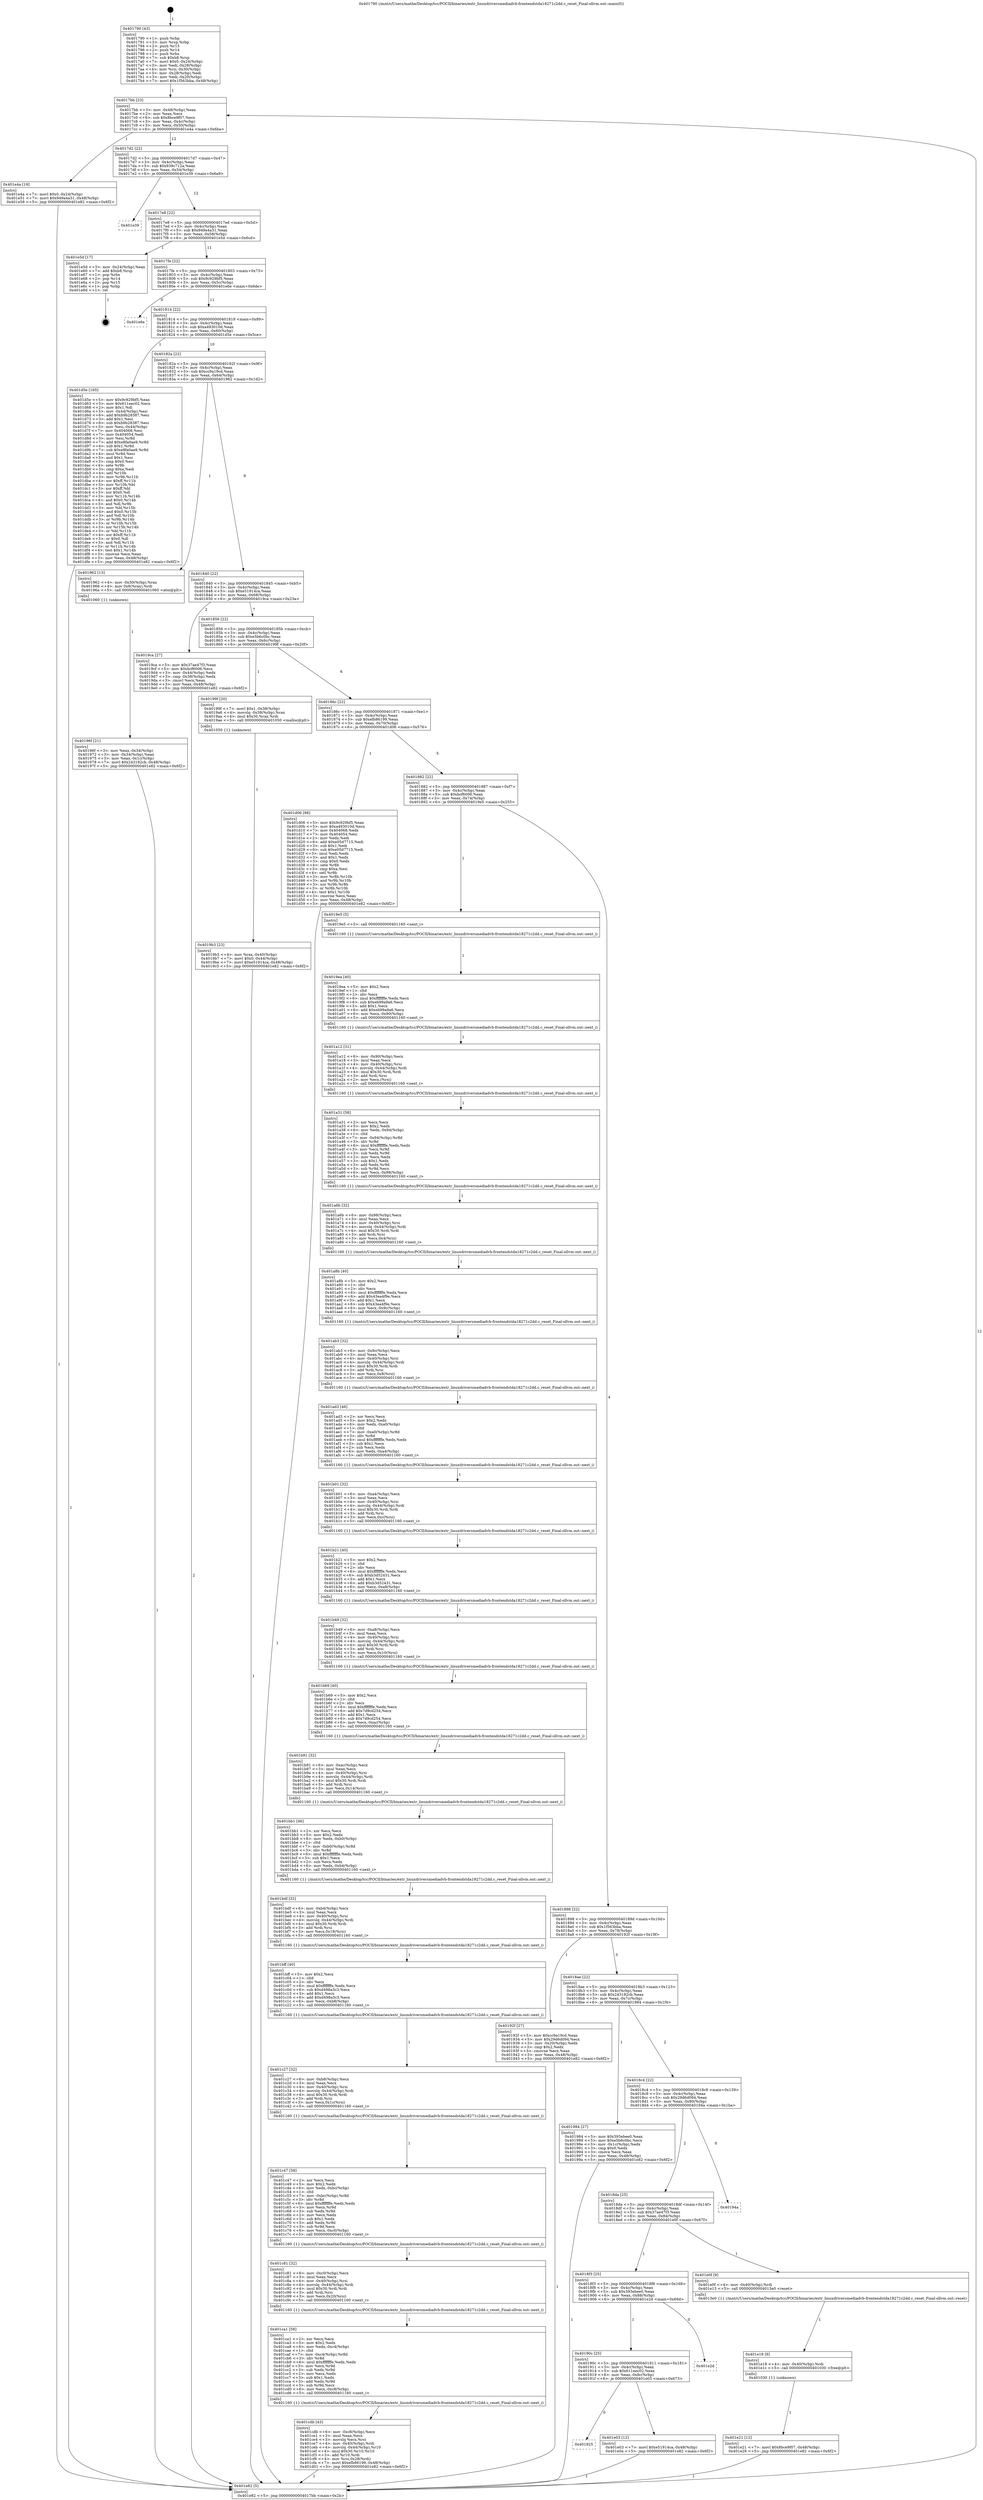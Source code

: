 digraph "0x401790" {
  label = "0x401790 (/mnt/c/Users/mathe/Desktop/tcc/POCII/binaries/extr_linuxdriversmediadvb-frontendstda18271c2dd.c_reset_Final-ollvm.out::main(0))"
  labelloc = "t"
  node[shape=record]

  Entry [label="",width=0.3,height=0.3,shape=circle,fillcolor=black,style=filled]
  "0x4017bb" [label="{
     0x4017bb [23]\l
     | [instrs]\l
     &nbsp;&nbsp;0x4017bb \<+3\>: mov -0x48(%rbp),%eax\l
     &nbsp;&nbsp;0x4017be \<+2\>: mov %eax,%ecx\l
     &nbsp;&nbsp;0x4017c0 \<+6\>: sub $0x8bce9f07,%ecx\l
     &nbsp;&nbsp;0x4017c6 \<+3\>: mov %eax,-0x4c(%rbp)\l
     &nbsp;&nbsp;0x4017c9 \<+3\>: mov %ecx,-0x50(%rbp)\l
     &nbsp;&nbsp;0x4017cc \<+6\>: je 0000000000401e4a \<main+0x6ba\>\l
  }"]
  "0x401e4a" [label="{
     0x401e4a [19]\l
     | [instrs]\l
     &nbsp;&nbsp;0x401e4a \<+7\>: movl $0x0,-0x24(%rbp)\l
     &nbsp;&nbsp;0x401e51 \<+7\>: movl $0x949a4a31,-0x48(%rbp)\l
     &nbsp;&nbsp;0x401e58 \<+5\>: jmp 0000000000401e82 \<main+0x6f2\>\l
  }"]
  "0x4017d2" [label="{
     0x4017d2 [22]\l
     | [instrs]\l
     &nbsp;&nbsp;0x4017d2 \<+5\>: jmp 00000000004017d7 \<main+0x47\>\l
     &nbsp;&nbsp;0x4017d7 \<+3\>: mov -0x4c(%rbp),%eax\l
     &nbsp;&nbsp;0x4017da \<+5\>: sub $0x939c712a,%eax\l
     &nbsp;&nbsp;0x4017df \<+3\>: mov %eax,-0x54(%rbp)\l
     &nbsp;&nbsp;0x4017e2 \<+6\>: je 0000000000401e39 \<main+0x6a9\>\l
  }"]
  Exit [label="",width=0.3,height=0.3,shape=circle,fillcolor=black,style=filled,peripheries=2]
  "0x401e39" [label="{
     0x401e39\l
  }", style=dashed]
  "0x4017e8" [label="{
     0x4017e8 [22]\l
     | [instrs]\l
     &nbsp;&nbsp;0x4017e8 \<+5\>: jmp 00000000004017ed \<main+0x5d\>\l
     &nbsp;&nbsp;0x4017ed \<+3\>: mov -0x4c(%rbp),%eax\l
     &nbsp;&nbsp;0x4017f0 \<+5\>: sub $0x949a4a31,%eax\l
     &nbsp;&nbsp;0x4017f5 \<+3\>: mov %eax,-0x58(%rbp)\l
     &nbsp;&nbsp;0x4017f8 \<+6\>: je 0000000000401e5d \<main+0x6cd\>\l
  }"]
  "0x401e21" [label="{
     0x401e21 [12]\l
     | [instrs]\l
     &nbsp;&nbsp;0x401e21 \<+7\>: movl $0x8bce9f07,-0x48(%rbp)\l
     &nbsp;&nbsp;0x401e28 \<+5\>: jmp 0000000000401e82 \<main+0x6f2\>\l
  }"]
  "0x401e5d" [label="{
     0x401e5d [17]\l
     | [instrs]\l
     &nbsp;&nbsp;0x401e5d \<+3\>: mov -0x24(%rbp),%eax\l
     &nbsp;&nbsp;0x401e60 \<+7\>: add $0xb8,%rsp\l
     &nbsp;&nbsp;0x401e67 \<+1\>: pop %rbx\l
     &nbsp;&nbsp;0x401e68 \<+2\>: pop %r14\l
     &nbsp;&nbsp;0x401e6a \<+2\>: pop %r15\l
     &nbsp;&nbsp;0x401e6c \<+1\>: pop %rbp\l
     &nbsp;&nbsp;0x401e6d \<+1\>: ret\l
  }"]
  "0x4017fe" [label="{
     0x4017fe [22]\l
     | [instrs]\l
     &nbsp;&nbsp;0x4017fe \<+5\>: jmp 0000000000401803 \<main+0x73\>\l
     &nbsp;&nbsp;0x401803 \<+3\>: mov -0x4c(%rbp),%eax\l
     &nbsp;&nbsp;0x401806 \<+5\>: sub $0x9c929bf5,%eax\l
     &nbsp;&nbsp;0x40180b \<+3\>: mov %eax,-0x5c(%rbp)\l
     &nbsp;&nbsp;0x40180e \<+6\>: je 0000000000401e6e \<main+0x6de\>\l
  }"]
  "0x401e18" [label="{
     0x401e18 [9]\l
     | [instrs]\l
     &nbsp;&nbsp;0x401e18 \<+4\>: mov -0x40(%rbp),%rdi\l
     &nbsp;&nbsp;0x401e1c \<+5\>: call 0000000000401030 \<free@plt\>\l
     | [calls]\l
     &nbsp;&nbsp;0x401030 \{1\} (unknown)\l
  }"]
  "0x401e6e" [label="{
     0x401e6e\l
  }", style=dashed]
  "0x401814" [label="{
     0x401814 [22]\l
     | [instrs]\l
     &nbsp;&nbsp;0x401814 \<+5\>: jmp 0000000000401819 \<main+0x89\>\l
     &nbsp;&nbsp;0x401819 \<+3\>: mov -0x4c(%rbp),%eax\l
     &nbsp;&nbsp;0x40181c \<+5\>: sub $0xa493010d,%eax\l
     &nbsp;&nbsp;0x401821 \<+3\>: mov %eax,-0x60(%rbp)\l
     &nbsp;&nbsp;0x401824 \<+6\>: je 0000000000401d5e \<main+0x5ce\>\l
  }"]
  "0x401925" [label="{
     0x401925\l
  }", style=dashed]
  "0x401d5e" [label="{
     0x401d5e [165]\l
     | [instrs]\l
     &nbsp;&nbsp;0x401d5e \<+5\>: mov $0x9c929bf5,%eax\l
     &nbsp;&nbsp;0x401d63 \<+5\>: mov $0x611eec02,%ecx\l
     &nbsp;&nbsp;0x401d68 \<+2\>: mov $0x1,%dl\l
     &nbsp;&nbsp;0x401d6a \<+3\>: mov -0x44(%rbp),%esi\l
     &nbsp;&nbsp;0x401d6d \<+6\>: add $0xb9b28387,%esi\l
     &nbsp;&nbsp;0x401d73 \<+3\>: add $0x1,%esi\l
     &nbsp;&nbsp;0x401d76 \<+6\>: sub $0xb9b28387,%esi\l
     &nbsp;&nbsp;0x401d7c \<+3\>: mov %esi,-0x44(%rbp)\l
     &nbsp;&nbsp;0x401d7f \<+7\>: mov 0x404068,%esi\l
     &nbsp;&nbsp;0x401d86 \<+7\>: mov 0x404054,%edi\l
     &nbsp;&nbsp;0x401d8d \<+3\>: mov %esi,%r8d\l
     &nbsp;&nbsp;0x401d90 \<+7\>: add $0xe8fa0ae9,%r8d\l
     &nbsp;&nbsp;0x401d97 \<+4\>: sub $0x1,%r8d\l
     &nbsp;&nbsp;0x401d9b \<+7\>: sub $0xe8fa0ae9,%r8d\l
     &nbsp;&nbsp;0x401da2 \<+4\>: imul %r8d,%esi\l
     &nbsp;&nbsp;0x401da6 \<+3\>: and $0x1,%esi\l
     &nbsp;&nbsp;0x401da9 \<+3\>: cmp $0x0,%esi\l
     &nbsp;&nbsp;0x401dac \<+4\>: sete %r9b\l
     &nbsp;&nbsp;0x401db0 \<+3\>: cmp $0xa,%edi\l
     &nbsp;&nbsp;0x401db3 \<+4\>: setl %r10b\l
     &nbsp;&nbsp;0x401db7 \<+3\>: mov %r9b,%r11b\l
     &nbsp;&nbsp;0x401dba \<+4\>: xor $0xff,%r11b\l
     &nbsp;&nbsp;0x401dbe \<+3\>: mov %r10b,%bl\l
     &nbsp;&nbsp;0x401dc1 \<+3\>: xor $0xff,%bl\l
     &nbsp;&nbsp;0x401dc4 \<+3\>: xor $0x0,%dl\l
     &nbsp;&nbsp;0x401dc7 \<+3\>: mov %r11b,%r14b\l
     &nbsp;&nbsp;0x401dca \<+4\>: and $0x0,%r14b\l
     &nbsp;&nbsp;0x401dce \<+3\>: and %dl,%r9b\l
     &nbsp;&nbsp;0x401dd1 \<+3\>: mov %bl,%r15b\l
     &nbsp;&nbsp;0x401dd4 \<+4\>: and $0x0,%r15b\l
     &nbsp;&nbsp;0x401dd8 \<+3\>: and %dl,%r10b\l
     &nbsp;&nbsp;0x401ddb \<+3\>: or %r9b,%r14b\l
     &nbsp;&nbsp;0x401dde \<+3\>: or %r10b,%r15b\l
     &nbsp;&nbsp;0x401de1 \<+3\>: xor %r15b,%r14b\l
     &nbsp;&nbsp;0x401de4 \<+3\>: or %bl,%r11b\l
     &nbsp;&nbsp;0x401de7 \<+4\>: xor $0xff,%r11b\l
     &nbsp;&nbsp;0x401deb \<+3\>: or $0x0,%dl\l
     &nbsp;&nbsp;0x401dee \<+3\>: and %dl,%r11b\l
     &nbsp;&nbsp;0x401df1 \<+3\>: or %r11b,%r14b\l
     &nbsp;&nbsp;0x401df4 \<+4\>: test $0x1,%r14b\l
     &nbsp;&nbsp;0x401df8 \<+3\>: cmovne %ecx,%eax\l
     &nbsp;&nbsp;0x401dfb \<+3\>: mov %eax,-0x48(%rbp)\l
     &nbsp;&nbsp;0x401dfe \<+5\>: jmp 0000000000401e82 \<main+0x6f2\>\l
  }"]
  "0x40182a" [label="{
     0x40182a [22]\l
     | [instrs]\l
     &nbsp;&nbsp;0x40182a \<+5\>: jmp 000000000040182f \<main+0x9f\>\l
     &nbsp;&nbsp;0x40182f \<+3\>: mov -0x4c(%rbp),%eax\l
     &nbsp;&nbsp;0x401832 \<+5\>: sub $0xcc9a19cd,%eax\l
     &nbsp;&nbsp;0x401837 \<+3\>: mov %eax,-0x64(%rbp)\l
     &nbsp;&nbsp;0x40183a \<+6\>: je 0000000000401962 \<main+0x1d2\>\l
  }"]
  "0x401e03" [label="{
     0x401e03 [12]\l
     | [instrs]\l
     &nbsp;&nbsp;0x401e03 \<+7\>: movl $0xe51914ca,-0x48(%rbp)\l
     &nbsp;&nbsp;0x401e0a \<+5\>: jmp 0000000000401e82 \<main+0x6f2\>\l
  }"]
  "0x401962" [label="{
     0x401962 [13]\l
     | [instrs]\l
     &nbsp;&nbsp;0x401962 \<+4\>: mov -0x30(%rbp),%rax\l
     &nbsp;&nbsp;0x401966 \<+4\>: mov 0x8(%rax),%rdi\l
     &nbsp;&nbsp;0x40196a \<+5\>: call 0000000000401060 \<atoi@plt\>\l
     | [calls]\l
     &nbsp;&nbsp;0x401060 \{1\} (unknown)\l
  }"]
  "0x401840" [label="{
     0x401840 [22]\l
     | [instrs]\l
     &nbsp;&nbsp;0x401840 \<+5\>: jmp 0000000000401845 \<main+0xb5\>\l
     &nbsp;&nbsp;0x401845 \<+3\>: mov -0x4c(%rbp),%eax\l
     &nbsp;&nbsp;0x401848 \<+5\>: sub $0xe51914ca,%eax\l
     &nbsp;&nbsp;0x40184d \<+3\>: mov %eax,-0x68(%rbp)\l
     &nbsp;&nbsp;0x401850 \<+6\>: je 00000000004019ca \<main+0x23a\>\l
  }"]
  "0x40190c" [label="{
     0x40190c [25]\l
     | [instrs]\l
     &nbsp;&nbsp;0x40190c \<+5\>: jmp 0000000000401911 \<main+0x181\>\l
     &nbsp;&nbsp;0x401911 \<+3\>: mov -0x4c(%rbp),%eax\l
     &nbsp;&nbsp;0x401914 \<+5\>: sub $0x611eec02,%eax\l
     &nbsp;&nbsp;0x401919 \<+6\>: mov %eax,-0x8c(%rbp)\l
     &nbsp;&nbsp;0x40191f \<+6\>: je 0000000000401e03 \<main+0x673\>\l
  }"]
  "0x4019ca" [label="{
     0x4019ca [27]\l
     | [instrs]\l
     &nbsp;&nbsp;0x4019ca \<+5\>: mov $0x37ae47f3,%eax\l
     &nbsp;&nbsp;0x4019cf \<+5\>: mov $0xbcf6006,%ecx\l
     &nbsp;&nbsp;0x4019d4 \<+3\>: mov -0x44(%rbp),%edx\l
     &nbsp;&nbsp;0x4019d7 \<+3\>: cmp -0x38(%rbp),%edx\l
     &nbsp;&nbsp;0x4019da \<+3\>: cmovl %ecx,%eax\l
     &nbsp;&nbsp;0x4019dd \<+3\>: mov %eax,-0x48(%rbp)\l
     &nbsp;&nbsp;0x4019e0 \<+5\>: jmp 0000000000401e82 \<main+0x6f2\>\l
  }"]
  "0x401856" [label="{
     0x401856 [22]\l
     | [instrs]\l
     &nbsp;&nbsp;0x401856 \<+5\>: jmp 000000000040185b \<main+0xcb\>\l
     &nbsp;&nbsp;0x40185b \<+3\>: mov -0x4c(%rbp),%eax\l
     &nbsp;&nbsp;0x40185e \<+5\>: sub $0xe5b6c0bc,%eax\l
     &nbsp;&nbsp;0x401863 \<+3\>: mov %eax,-0x6c(%rbp)\l
     &nbsp;&nbsp;0x401866 \<+6\>: je 000000000040199f \<main+0x20f\>\l
  }"]
  "0x401e2d" [label="{
     0x401e2d\l
  }", style=dashed]
  "0x40199f" [label="{
     0x40199f [20]\l
     | [instrs]\l
     &nbsp;&nbsp;0x40199f \<+7\>: movl $0x1,-0x38(%rbp)\l
     &nbsp;&nbsp;0x4019a6 \<+4\>: movslq -0x38(%rbp),%rax\l
     &nbsp;&nbsp;0x4019aa \<+4\>: imul $0x30,%rax,%rdi\l
     &nbsp;&nbsp;0x4019ae \<+5\>: call 0000000000401050 \<malloc@plt\>\l
     | [calls]\l
     &nbsp;&nbsp;0x401050 \{1\} (unknown)\l
  }"]
  "0x40186c" [label="{
     0x40186c [22]\l
     | [instrs]\l
     &nbsp;&nbsp;0x40186c \<+5\>: jmp 0000000000401871 \<main+0xe1\>\l
     &nbsp;&nbsp;0x401871 \<+3\>: mov -0x4c(%rbp),%eax\l
     &nbsp;&nbsp;0x401874 \<+5\>: sub $0xefb86199,%eax\l
     &nbsp;&nbsp;0x401879 \<+3\>: mov %eax,-0x70(%rbp)\l
     &nbsp;&nbsp;0x40187c \<+6\>: je 0000000000401d06 \<main+0x576\>\l
  }"]
  "0x4018f3" [label="{
     0x4018f3 [25]\l
     | [instrs]\l
     &nbsp;&nbsp;0x4018f3 \<+5\>: jmp 00000000004018f8 \<main+0x168\>\l
     &nbsp;&nbsp;0x4018f8 \<+3\>: mov -0x4c(%rbp),%eax\l
     &nbsp;&nbsp;0x4018fb \<+5\>: sub $0x393ebee0,%eax\l
     &nbsp;&nbsp;0x401900 \<+6\>: mov %eax,-0x88(%rbp)\l
     &nbsp;&nbsp;0x401906 \<+6\>: je 0000000000401e2d \<main+0x69d\>\l
  }"]
  "0x401d06" [label="{
     0x401d06 [88]\l
     | [instrs]\l
     &nbsp;&nbsp;0x401d06 \<+5\>: mov $0x9c929bf5,%eax\l
     &nbsp;&nbsp;0x401d0b \<+5\>: mov $0xa493010d,%ecx\l
     &nbsp;&nbsp;0x401d10 \<+7\>: mov 0x404068,%edx\l
     &nbsp;&nbsp;0x401d17 \<+7\>: mov 0x404054,%esi\l
     &nbsp;&nbsp;0x401d1e \<+2\>: mov %edx,%edi\l
     &nbsp;&nbsp;0x401d20 \<+6\>: add $0xe05d7715,%edi\l
     &nbsp;&nbsp;0x401d26 \<+3\>: sub $0x1,%edi\l
     &nbsp;&nbsp;0x401d29 \<+6\>: sub $0xe05d7715,%edi\l
     &nbsp;&nbsp;0x401d2f \<+3\>: imul %edi,%edx\l
     &nbsp;&nbsp;0x401d32 \<+3\>: and $0x1,%edx\l
     &nbsp;&nbsp;0x401d35 \<+3\>: cmp $0x0,%edx\l
     &nbsp;&nbsp;0x401d38 \<+4\>: sete %r8b\l
     &nbsp;&nbsp;0x401d3c \<+3\>: cmp $0xa,%esi\l
     &nbsp;&nbsp;0x401d3f \<+4\>: setl %r9b\l
     &nbsp;&nbsp;0x401d43 \<+3\>: mov %r8b,%r10b\l
     &nbsp;&nbsp;0x401d46 \<+3\>: and %r9b,%r10b\l
     &nbsp;&nbsp;0x401d49 \<+3\>: xor %r9b,%r8b\l
     &nbsp;&nbsp;0x401d4c \<+3\>: or %r8b,%r10b\l
     &nbsp;&nbsp;0x401d4f \<+4\>: test $0x1,%r10b\l
     &nbsp;&nbsp;0x401d53 \<+3\>: cmovne %ecx,%eax\l
     &nbsp;&nbsp;0x401d56 \<+3\>: mov %eax,-0x48(%rbp)\l
     &nbsp;&nbsp;0x401d59 \<+5\>: jmp 0000000000401e82 \<main+0x6f2\>\l
  }"]
  "0x401882" [label="{
     0x401882 [22]\l
     | [instrs]\l
     &nbsp;&nbsp;0x401882 \<+5\>: jmp 0000000000401887 \<main+0xf7\>\l
     &nbsp;&nbsp;0x401887 \<+3\>: mov -0x4c(%rbp),%eax\l
     &nbsp;&nbsp;0x40188a \<+5\>: sub $0xbcf6006,%eax\l
     &nbsp;&nbsp;0x40188f \<+3\>: mov %eax,-0x74(%rbp)\l
     &nbsp;&nbsp;0x401892 \<+6\>: je 00000000004019e5 \<main+0x255\>\l
  }"]
  "0x401e0f" [label="{
     0x401e0f [9]\l
     | [instrs]\l
     &nbsp;&nbsp;0x401e0f \<+4\>: mov -0x40(%rbp),%rdi\l
     &nbsp;&nbsp;0x401e13 \<+5\>: call 00000000004013e0 \<reset\>\l
     | [calls]\l
     &nbsp;&nbsp;0x4013e0 \{1\} (/mnt/c/Users/mathe/Desktop/tcc/POCII/binaries/extr_linuxdriversmediadvb-frontendstda18271c2dd.c_reset_Final-ollvm.out::reset)\l
  }"]
  "0x4019e5" [label="{
     0x4019e5 [5]\l
     | [instrs]\l
     &nbsp;&nbsp;0x4019e5 \<+5\>: call 0000000000401160 \<next_i\>\l
     | [calls]\l
     &nbsp;&nbsp;0x401160 \{1\} (/mnt/c/Users/mathe/Desktop/tcc/POCII/binaries/extr_linuxdriversmediadvb-frontendstda18271c2dd.c_reset_Final-ollvm.out::next_i)\l
  }"]
  "0x401898" [label="{
     0x401898 [22]\l
     | [instrs]\l
     &nbsp;&nbsp;0x401898 \<+5\>: jmp 000000000040189d \<main+0x10d\>\l
     &nbsp;&nbsp;0x40189d \<+3\>: mov -0x4c(%rbp),%eax\l
     &nbsp;&nbsp;0x4018a0 \<+5\>: sub $0x1f563bba,%eax\l
     &nbsp;&nbsp;0x4018a5 \<+3\>: mov %eax,-0x78(%rbp)\l
     &nbsp;&nbsp;0x4018a8 \<+6\>: je 000000000040192f \<main+0x19f\>\l
  }"]
  "0x4018da" [label="{
     0x4018da [25]\l
     | [instrs]\l
     &nbsp;&nbsp;0x4018da \<+5\>: jmp 00000000004018df \<main+0x14f\>\l
     &nbsp;&nbsp;0x4018df \<+3\>: mov -0x4c(%rbp),%eax\l
     &nbsp;&nbsp;0x4018e2 \<+5\>: sub $0x37ae47f3,%eax\l
     &nbsp;&nbsp;0x4018e7 \<+6\>: mov %eax,-0x84(%rbp)\l
     &nbsp;&nbsp;0x4018ed \<+6\>: je 0000000000401e0f \<main+0x67f\>\l
  }"]
  "0x40192f" [label="{
     0x40192f [27]\l
     | [instrs]\l
     &nbsp;&nbsp;0x40192f \<+5\>: mov $0xcc9a19cd,%eax\l
     &nbsp;&nbsp;0x401934 \<+5\>: mov $0x29d6d094,%ecx\l
     &nbsp;&nbsp;0x401939 \<+3\>: mov -0x20(%rbp),%edx\l
     &nbsp;&nbsp;0x40193c \<+3\>: cmp $0x2,%edx\l
     &nbsp;&nbsp;0x40193f \<+3\>: cmovne %ecx,%eax\l
     &nbsp;&nbsp;0x401942 \<+3\>: mov %eax,-0x48(%rbp)\l
     &nbsp;&nbsp;0x401945 \<+5\>: jmp 0000000000401e82 \<main+0x6f2\>\l
  }"]
  "0x4018ae" [label="{
     0x4018ae [22]\l
     | [instrs]\l
     &nbsp;&nbsp;0x4018ae \<+5\>: jmp 00000000004018b3 \<main+0x123\>\l
     &nbsp;&nbsp;0x4018b3 \<+3\>: mov -0x4c(%rbp),%eax\l
     &nbsp;&nbsp;0x4018b6 \<+5\>: sub $0x243182cb,%eax\l
     &nbsp;&nbsp;0x4018bb \<+3\>: mov %eax,-0x7c(%rbp)\l
     &nbsp;&nbsp;0x4018be \<+6\>: je 0000000000401984 \<main+0x1f4\>\l
  }"]
  "0x401e82" [label="{
     0x401e82 [5]\l
     | [instrs]\l
     &nbsp;&nbsp;0x401e82 \<+5\>: jmp 00000000004017bb \<main+0x2b\>\l
  }"]
  "0x401790" [label="{
     0x401790 [43]\l
     | [instrs]\l
     &nbsp;&nbsp;0x401790 \<+1\>: push %rbp\l
     &nbsp;&nbsp;0x401791 \<+3\>: mov %rsp,%rbp\l
     &nbsp;&nbsp;0x401794 \<+2\>: push %r15\l
     &nbsp;&nbsp;0x401796 \<+2\>: push %r14\l
     &nbsp;&nbsp;0x401798 \<+1\>: push %rbx\l
     &nbsp;&nbsp;0x401799 \<+7\>: sub $0xb8,%rsp\l
     &nbsp;&nbsp;0x4017a0 \<+7\>: movl $0x0,-0x24(%rbp)\l
     &nbsp;&nbsp;0x4017a7 \<+3\>: mov %edi,-0x28(%rbp)\l
     &nbsp;&nbsp;0x4017aa \<+4\>: mov %rsi,-0x30(%rbp)\l
     &nbsp;&nbsp;0x4017ae \<+3\>: mov -0x28(%rbp),%edi\l
     &nbsp;&nbsp;0x4017b1 \<+3\>: mov %edi,-0x20(%rbp)\l
     &nbsp;&nbsp;0x4017b4 \<+7\>: movl $0x1f563bba,-0x48(%rbp)\l
  }"]
  "0x40196f" [label="{
     0x40196f [21]\l
     | [instrs]\l
     &nbsp;&nbsp;0x40196f \<+3\>: mov %eax,-0x34(%rbp)\l
     &nbsp;&nbsp;0x401972 \<+3\>: mov -0x34(%rbp),%eax\l
     &nbsp;&nbsp;0x401975 \<+3\>: mov %eax,-0x1c(%rbp)\l
     &nbsp;&nbsp;0x401978 \<+7\>: movl $0x243182cb,-0x48(%rbp)\l
     &nbsp;&nbsp;0x40197f \<+5\>: jmp 0000000000401e82 \<main+0x6f2\>\l
  }"]
  "0x40194a" [label="{
     0x40194a\l
  }", style=dashed]
  "0x401984" [label="{
     0x401984 [27]\l
     | [instrs]\l
     &nbsp;&nbsp;0x401984 \<+5\>: mov $0x393ebee0,%eax\l
     &nbsp;&nbsp;0x401989 \<+5\>: mov $0xe5b6c0bc,%ecx\l
     &nbsp;&nbsp;0x40198e \<+3\>: mov -0x1c(%rbp),%edx\l
     &nbsp;&nbsp;0x401991 \<+3\>: cmp $0x0,%edx\l
     &nbsp;&nbsp;0x401994 \<+3\>: cmove %ecx,%eax\l
     &nbsp;&nbsp;0x401997 \<+3\>: mov %eax,-0x48(%rbp)\l
     &nbsp;&nbsp;0x40199a \<+5\>: jmp 0000000000401e82 \<main+0x6f2\>\l
  }"]
  "0x4018c4" [label="{
     0x4018c4 [22]\l
     | [instrs]\l
     &nbsp;&nbsp;0x4018c4 \<+5\>: jmp 00000000004018c9 \<main+0x139\>\l
     &nbsp;&nbsp;0x4018c9 \<+3\>: mov -0x4c(%rbp),%eax\l
     &nbsp;&nbsp;0x4018cc \<+5\>: sub $0x29d6d094,%eax\l
     &nbsp;&nbsp;0x4018d1 \<+3\>: mov %eax,-0x80(%rbp)\l
     &nbsp;&nbsp;0x4018d4 \<+6\>: je 000000000040194a \<main+0x1ba\>\l
  }"]
  "0x4019b3" [label="{
     0x4019b3 [23]\l
     | [instrs]\l
     &nbsp;&nbsp;0x4019b3 \<+4\>: mov %rax,-0x40(%rbp)\l
     &nbsp;&nbsp;0x4019b7 \<+7\>: movl $0x0,-0x44(%rbp)\l
     &nbsp;&nbsp;0x4019be \<+7\>: movl $0xe51914ca,-0x48(%rbp)\l
     &nbsp;&nbsp;0x4019c5 \<+5\>: jmp 0000000000401e82 \<main+0x6f2\>\l
  }"]
  "0x4019ea" [label="{
     0x4019ea [40]\l
     | [instrs]\l
     &nbsp;&nbsp;0x4019ea \<+5\>: mov $0x2,%ecx\l
     &nbsp;&nbsp;0x4019ef \<+1\>: cltd\l
     &nbsp;&nbsp;0x4019f0 \<+2\>: idiv %ecx\l
     &nbsp;&nbsp;0x4019f2 \<+6\>: imul $0xfffffffe,%edx,%ecx\l
     &nbsp;&nbsp;0x4019f8 \<+6\>: sub $0xeb99a9a6,%ecx\l
     &nbsp;&nbsp;0x4019fe \<+3\>: add $0x1,%ecx\l
     &nbsp;&nbsp;0x401a01 \<+6\>: add $0xeb99a9a6,%ecx\l
     &nbsp;&nbsp;0x401a07 \<+6\>: mov %ecx,-0x90(%rbp)\l
     &nbsp;&nbsp;0x401a0d \<+5\>: call 0000000000401160 \<next_i\>\l
     | [calls]\l
     &nbsp;&nbsp;0x401160 \{1\} (/mnt/c/Users/mathe/Desktop/tcc/POCII/binaries/extr_linuxdriversmediadvb-frontendstda18271c2dd.c_reset_Final-ollvm.out::next_i)\l
  }"]
  "0x401a12" [label="{
     0x401a12 [31]\l
     | [instrs]\l
     &nbsp;&nbsp;0x401a12 \<+6\>: mov -0x90(%rbp),%ecx\l
     &nbsp;&nbsp;0x401a18 \<+3\>: imul %eax,%ecx\l
     &nbsp;&nbsp;0x401a1b \<+4\>: mov -0x40(%rbp),%rsi\l
     &nbsp;&nbsp;0x401a1f \<+4\>: movslq -0x44(%rbp),%rdi\l
     &nbsp;&nbsp;0x401a23 \<+4\>: imul $0x30,%rdi,%rdi\l
     &nbsp;&nbsp;0x401a27 \<+3\>: add %rdi,%rsi\l
     &nbsp;&nbsp;0x401a2a \<+2\>: mov %ecx,(%rsi)\l
     &nbsp;&nbsp;0x401a2c \<+5\>: call 0000000000401160 \<next_i\>\l
     | [calls]\l
     &nbsp;&nbsp;0x401160 \{1\} (/mnt/c/Users/mathe/Desktop/tcc/POCII/binaries/extr_linuxdriversmediadvb-frontendstda18271c2dd.c_reset_Final-ollvm.out::next_i)\l
  }"]
  "0x401a31" [label="{
     0x401a31 [58]\l
     | [instrs]\l
     &nbsp;&nbsp;0x401a31 \<+2\>: xor %ecx,%ecx\l
     &nbsp;&nbsp;0x401a33 \<+5\>: mov $0x2,%edx\l
     &nbsp;&nbsp;0x401a38 \<+6\>: mov %edx,-0x94(%rbp)\l
     &nbsp;&nbsp;0x401a3e \<+1\>: cltd\l
     &nbsp;&nbsp;0x401a3f \<+7\>: mov -0x94(%rbp),%r8d\l
     &nbsp;&nbsp;0x401a46 \<+3\>: idiv %r8d\l
     &nbsp;&nbsp;0x401a49 \<+6\>: imul $0xfffffffe,%edx,%edx\l
     &nbsp;&nbsp;0x401a4f \<+3\>: mov %ecx,%r9d\l
     &nbsp;&nbsp;0x401a52 \<+3\>: sub %edx,%r9d\l
     &nbsp;&nbsp;0x401a55 \<+2\>: mov %ecx,%edx\l
     &nbsp;&nbsp;0x401a57 \<+3\>: sub $0x1,%edx\l
     &nbsp;&nbsp;0x401a5a \<+3\>: add %edx,%r9d\l
     &nbsp;&nbsp;0x401a5d \<+3\>: sub %r9d,%ecx\l
     &nbsp;&nbsp;0x401a60 \<+6\>: mov %ecx,-0x98(%rbp)\l
     &nbsp;&nbsp;0x401a66 \<+5\>: call 0000000000401160 \<next_i\>\l
     | [calls]\l
     &nbsp;&nbsp;0x401160 \{1\} (/mnt/c/Users/mathe/Desktop/tcc/POCII/binaries/extr_linuxdriversmediadvb-frontendstda18271c2dd.c_reset_Final-ollvm.out::next_i)\l
  }"]
  "0x401a6b" [label="{
     0x401a6b [32]\l
     | [instrs]\l
     &nbsp;&nbsp;0x401a6b \<+6\>: mov -0x98(%rbp),%ecx\l
     &nbsp;&nbsp;0x401a71 \<+3\>: imul %eax,%ecx\l
     &nbsp;&nbsp;0x401a74 \<+4\>: mov -0x40(%rbp),%rsi\l
     &nbsp;&nbsp;0x401a78 \<+4\>: movslq -0x44(%rbp),%rdi\l
     &nbsp;&nbsp;0x401a7c \<+4\>: imul $0x30,%rdi,%rdi\l
     &nbsp;&nbsp;0x401a80 \<+3\>: add %rdi,%rsi\l
     &nbsp;&nbsp;0x401a83 \<+3\>: mov %ecx,0x4(%rsi)\l
     &nbsp;&nbsp;0x401a86 \<+5\>: call 0000000000401160 \<next_i\>\l
     | [calls]\l
     &nbsp;&nbsp;0x401160 \{1\} (/mnt/c/Users/mathe/Desktop/tcc/POCII/binaries/extr_linuxdriversmediadvb-frontendstda18271c2dd.c_reset_Final-ollvm.out::next_i)\l
  }"]
  "0x401a8b" [label="{
     0x401a8b [40]\l
     | [instrs]\l
     &nbsp;&nbsp;0x401a8b \<+5\>: mov $0x2,%ecx\l
     &nbsp;&nbsp;0x401a90 \<+1\>: cltd\l
     &nbsp;&nbsp;0x401a91 \<+2\>: idiv %ecx\l
     &nbsp;&nbsp;0x401a93 \<+6\>: imul $0xfffffffe,%edx,%ecx\l
     &nbsp;&nbsp;0x401a99 \<+6\>: add $0x43ea4f9e,%ecx\l
     &nbsp;&nbsp;0x401a9f \<+3\>: add $0x1,%ecx\l
     &nbsp;&nbsp;0x401aa2 \<+6\>: sub $0x43ea4f9e,%ecx\l
     &nbsp;&nbsp;0x401aa8 \<+6\>: mov %ecx,-0x9c(%rbp)\l
     &nbsp;&nbsp;0x401aae \<+5\>: call 0000000000401160 \<next_i\>\l
     | [calls]\l
     &nbsp;&nbsp;0x401160 \{1\} (/mnt/c/Users/mathe/Desktop/tcc/POCII/binaries/extr_linuxdriversmediadvb-frontendstda18271c2dd.c_reset_Final-ollvm.out::next_i)\l
  }"]
  "0x401ab3" [label="{
     0x401ab3 [32]\l
     | [instrs]\l
     &nbsp;&nbsp;0x401ab3 \<+6\>: mov -0x9c(%rbp),%ecx\l
     &nbsp;&nbsp;0x401ab9 \<+3\>: imul %eax,%ecx\l
     &nbsp;&nbsp;0x401abc \<+4\>: mov -0x40(%rbp),%rsi\l
     &nbsp;&nbsp;0x401ac0 \<+4\>: movslq -0x44(%rbp),%rdi\l
     &nbsp;&nbsp;0x401ac4 \<+4\>: imul $0x30,%rdi,%rdi\l
     &nbsp;&nbsp;0x401ac8 \<+3\>: add %rdi,%rsi\l
     &nbsp;&nbsp;0x401acb \<+3\>: mov %ecx,0x8(%rsi)\l
     &nbsp;&nbsp;0x401ace \<+5\>: call 0000000000401160 \<next_i\>\l
     | [calls]\l
     &nbsp;&nbsp;0x401160 \{1\} (/mnt/c/Users/mathe/Desktop/tcc/POCII/binaries/extr_linuxdriversmediadvb-frontendstda18271c2dd.c_reset_Final-ollvm.out::next_i)\l
  }"]
  "0x401ad3" [label="{
     0x401ad3 [46]\l
     | [instrs]\l
     &nbsp;&nbsp;0x401ad3 \<+2\>: xor %ecx,%ecx\l
     &nbsp;&nbsp;0x401ad5 \<+5\>: mov $0x2,%edx\l
     &nbsp;&nbsp;0x401ada \<+6\>: mov %edx,-0xa0(%rbp)\l
     &nbsp;&nbsp;0x401ae0 \<+1\>: cltd\l
     &nbsp;&nbsp;0x401ae1 \<+7\>: mov -0xa0(%rbp),%r8d\l
     &nbsp;&nbsp;0x401ae8 \<+3\>: idiv %r8d\l
     &nbsp;&nbsp;0x401aeb \<+6\>: imul $0xfffffffe,%edx,%edx\l
     &nbsp;&nbsp;0x401af1 \<+3\>: sub $0x1,%ecx\l
     &nbsp;&nbsp;0x401af4 \<+2\>: sub %ecx,%edx\l
     &nbsp;&nbsp;0x401af6 \<+6\>: mov %edx,-0xa4(%rbp)\l
     &nbsp;&nbsp;0x401afc \<+5\>: call 0000000000401160 \<next_i\>\l
     | [calls]\l
     &nbsp;&nbsp;0x401160 \{1\} (/mnt/c/Users/mathe/Desktop/tcc/POCII/binaries/extr_linuxdriversmediadvb-frontendstda18271c2dd.c_reset_Final-ollvm.out::next_i)\l
  }"]
  "0x401b01" [label="{
     0x401b01 [32]\l
     | [instrs]\l
     &nbsp;&nbsp;0x401b01 \<+6\>: mov -0xa4(%rbp),%ecx\l
     &nbsp;&nbsp;0x401b07 \<+3\>: imul %eax,%ecx\l
     &nbsp;&nbsp;0x401b0a \<+4\>: mov -0x40(%rbp),%rsi\l
     &nbsp;&nbsp;0x401b0e \<+4\>: movslq -0x44(%rbp),%rdi\l
     &nbsp;&nbsp;0x401b12 \<+4\>: imul $0x30,%rdi,%rdi\l
     &nbsp;&nbsp;0x401b16 \<+3\>: add %rdi,%rsi\l
     &nbsp;&nbsp;0x401b19 \<+3\>: mov %ecx,0xc(%rsi)\l
     &nbsp;&nbsp;0x401b1c \<+5\>: call 0000000000401160 \<next_i\>\l
     | [calls]\l
     &nbsp;&nbsp;0x401160 \{1\} (/mnt/c/Users/mathe/Desktop/tcc/POCII/binaries/extr_linuxdriversmediadvb-frontendstda18271c2dd.c_reset_Final-ollvm.out::next_i)\l
  }"]
  "0x401b21" [label="{
     0x401b21 [40]\l
     | [instrs]\l
     &nbsp;&nbsp;0x401b21 \<+5\>: mov $0x2,%ecx\l
     &nbsp;&nbsp;0x401b26 \<+1\>: cltd\l
     &nbsp;&nbsp;0x401b27 \<+2\>: idiv %ecx\l
     &nbsp;&nbsp;0x401b29 \<+6\>: imul $0xfffffffe,%edx,%ecx\l
     &nbsp;&nbsp;0x401b2f \<+6\>: sub $0xb3d52431,%ecx\l
     &nbsp;&nbsp;0x401b35 \<+3\>: add $0x1,%ecx\l
     &nbsp;&nbsp;0x401b38 \<+6\>: add $0xb3d52431,%ecx\l
     &nbsp;&nbsp;0x401b3e \<+6\>: mov %ecx,-0xa8(%rbp)\l
     &nbsp;&nbsp;0x401b44 \<+5\>: call 0000000000401160 \<next_i\>\l
     | [calls]\l
     &nbsp;&nbsp;0x401160 \{1\} (/mnt/c/Users/mathe/Desktop/tcc/POCII/binaries/extr_linuxdriversmediadvb-frontendstda18271c2dd.c_reset_Final-ollvm.out::next_i)\l
  }"]
  "0x401b49" [label="{
     0x401b49 [32]\l
     | [instrs]\l
     &nbsp;&nbsp;0x401b49 \<+6\>: mov -0xa8(%rbp),%ecx\l
     &nbsp;&nbsp;0x401b4f \<+3\>: imul %eax,%ecx\l
     &nbsp;&nbsp;0x401b52 \<+4\>: mov -0x40(%rbp),%rsi\l
     &nbsp;&nbsp;0x401b56 \<+4\>: movslq -0x44(%rbp),%rdi\l
     &nbsp;&nbsp;0x401b5a \<+4\>: imul $0x30,%rdi,%rdi\l
     &nbsp;&nbsp;0x401b5e \<+3\>: add %rdi,%rsi\l
     &nbsp;&nbsp;0x401b61 \<+3\>: mov %ecx,0x10(%rsi)\l
     &nbsp;&nbsp;0x401b64 \<+5\>: call 0000000000401160 \<next_i\>\l
     | [calls]\l
     &nbsp;&nbsp;0x401160 \{1\} (/mnt/c/Users/mathe/Desktop/tcc/POCII/binaries/extr_linuxdriversmediadvb-frontendstda18271c2dd.c_reset_Final-ollvm.out::next_i)\l
  }"]
  "0x401b69" [label="{
     0x401b69 [40]\l
     | [instrs]\l
     &nbsp;&nbsp;0x401b69 \<+5\>: mov $0x2,%ecx\l
     &nbsp;&nbsp;0x401b6e \<+1\>: cltd\l
     &nbsp;&nbsp;0x401b6f \<+2\>: idiv %ecx\l
     &nbsp;&nbsp;0x401b71 \<+6\>: imul $0xfffffffe,%edx,%ecx\l
     &nbsp;&nbsp;0x401b77 \<+6\>: add $0x7d9cd254,%ecx\l
     &nbsp;&nbsp;0x401b7d \<+3\>: add $0x1,%ecx\l
     &nbsp;&nbsp;0x401b80 \<+6\>: sub $0x7d9cd254,%ecx\l
     &nbsp;&nbsp;0x401b86 \<+6\>: mov %ecx,-0xac(%rbp)\l
     &nbsp;&nbsp;0x401b8c \<+5\>: call 0000000000401160 \<next_i\>\l
     | [calls]\l
     &nbsp;&nbsp;0x401160 \{1\} (/mnt/c/Users/mathe/Desktop/tcc/POCII/binaries/extr_linuxdriversmediadvb-frontendstda18271c2dd.c_reset_Final-ollvm.out::next_i)\l
  }"]
  "0x401b91" [label="{
     0x401b91 [32]\l
     | [instrs]\l
     &nbsp;&nbsp;0x401b91 \<+6\>: mov -0xac(%rbp),%ecx\l
     &nbsp;&nbsp;0x401b97 \<+3\>: imul %eax,%ecx\l
     &nbsp;&nbsp;0x401b9a \<+4\>: mov -0x40(%rbp),%rsi\l
     &nbsp;&nbsp;0x401b9e \<+4\>: movslq -0x44(%rbp),%rdi\l
     &nbsp;&nbsp;0x401ba2 \<+4\>: imul $0x30,%rdi,%rdi\l
     &nbsp;&nbsp;0x401ba6 \<+3\>: add %rdi,%rsi\l
     &nbsp;&nbsp;0x401ba9 \<+3\>: mov %ecx,0x14(%rsi)\l
     &nbsp;&nbsp;0x401bac \<+5\>: call 0000000000401160 \<next_i\>\l
     | [calls]\l
     &nbsp;&nbsp;0x401160 \{1\} (/mnt/c/Users/mathe/Desktop/tcc/POCII/binaries/extr_linuxdriversmediadvb-frontendstda18271c2dd.c_reset_Final-ollvm.out::next_i)\l
  }"]
  "0x401bb1" [label="{
     0x401bb1 [46]\l
     | [instrs]\l
     &nbsp;&nbsp;0x401bb1 \<+2\>: xor %ecx,%ecx\l
     &nbsp;&nbsp;0x401bb3 \<+5\>: mov $0x2,%edx\l
     &nbsp;&nbsp;0x401bb8 \<+6\>: mov %edx,-0xb0(%rbp)\l
     &nbsp;&nbsp;0x401bbe \<+1\>: cltd\l
     &nbsp;&nbsp;0x401bbf \<+7\>: mov -0xb0(%rbp),%r8d\l
     &nbsp;&nbsp;0x401bc6 \<+3\>: idiv %r8d\l
     &nbsp;&nbsp;0x401bc9 \<+6\>: imul $0xfffffffe,%edx,%edx\l
     &nbsp;&nbsp;0x401bcf \<+3\>: sub $0x1,%ecx\l
     &nbsp;&nbsp;0x401bd2 \<+2\>: sub %ecx,%edx\l
     &nbsp;&nbsp;0x401bd4 \<+6\>: mov %edx,-0xb4(%rbp)\l
     &nbsp;&nbsp;0x401bda \<+5\>: call 0000000000401160 \<next_i\>\l
     | [calls]\l
     &nbsp;&nbsp;0x401160 \{1\} (/mnt/c/Users/mathe/Desktop/tcc/POCII/binaries/extr_linuxdriversmediadvb-frontendstda18271c2dd.c_reset_Final-ollvm.out::next_i)\l
  }"]
  "0x401bdf" [label="{
     0x401bdf [32]\l
     | [instrs]\l
     &nbsp;&nbsp;0x401bdf \<+6\>: mov -0xb4(%rbp),%ecx\l
     &nbsp;&nbsp;0x401be5 \<+3\>: imul %eax,%ecx\l
     &nbsp;&nbsp;0x401be8 \<+4\>: mov -0x40(%rbp),%rsi\l
     &nbsp;&nbsp;0x401bec \<+4\>: movslq -0x44(%rbp),%rdi\l
     &nbsp;&nbsp;0x401bf0 \<+4\>: imul $0x30,%rdi,%rdi\l
     &nbsp;&nbsp;0x401bf4 \<+3\>: add %rdi,%rsi\l
     &nbsp;&nbsp;0x401bf7 \<+3\>: mov %ecx,0x18(%rsi)\l
     &nbsp;&nbsp;0x401bfa \<+5\>: call 0000000000401160 \<next_i\>\l
     | [calls]\l
     &nbsp;&nbsp;0x401160 \{1\} (/mnt/c/Users/mathe/Desktop/tcc/POCII/binaries/extr_linuxdriversmediadvb-frontendstda18271c2dd.c_reset_Final-ollvm.out::next_i)\l
  }"]
  "0x401bff" [label="{
     0x401bff [40]\l
     | [instrs]\l
     &nbsp;&nbsp;0x401bff \<+5\>: mov $0x2,%ecx\l
     &nbsp;&nbsp;0x401c04 \<+1\>: cltd\l
     &nbsp;&nbsp;0x401c05 \<+2\>: idiv %ecx\l
     &nbsp;&nbsp;0x401c07 \<+6\>: imul $0xfffffffe,%edx,%ecx\l
     &nbsp;&nbsp;0x401c0d \<+6\>: sub $0xd498a3c3,%ecx\l
     &nbsp;&nbsp;0x401c13 \<+3\>: add $0x1,%ecx\l
     &nbsp;&nbsp;0x401c16 \<+6\>: add $0xd498a3c3,%ecx\l
     &nbsp;&nbsp;0x401c1c \<+6\>: mov %ecx,-0xb8(%rbp)\l
     &nbsp;&nbsp;0x401c22 \<+5\>: call 0000000000401160 \<next_i\>\l
     | [calls]\l
     &nbsp;&nbsp;0x401160 \{1\} (/mnt/c/Users/mathe/Desktop/tcc/POCII/binaries/extr_linuxdriversmediadvb-frontendstda18271c2dd.c_reset_Final-ollvm.out::next_i)\l
  }"]
  "0x401c27" [label="{
     0x401c27 [32]\l
     | [instrs]\l
     &nbsp;&nbsp;0x401c27 \<+6\>: mov -0xb8(%rbp),%ecx\l
     &nbsp;&nbsp;0x401c2d \<+3\>: imul %eax,%ecx\l
     &nbsp;&nbsp;0x401c30 \<+4\>: mov -0x40(%rbp),%rsi\l
     &nbsp;&nbsp;0x401c34 \<+4\>: movslq -0x44(%rbp),%rdi\l
     &nbsp;&nbsp;0x401c38 \<+4\>: imul $0x30,%rdi,%rdi\l
     &nbsp;&nbsp;0x401c3c \<+3\>: add %rdi,%rsi\l
     &nbsp;&nbsp;0x401c3f \<+3\>: mov %ecx,0x1c(%rsi)\l
     &nbsp;&nbsp;0x401c42 \<+5\>: call 0000000000401160 \<next_i\>\l
     | [calls]\l
     &nbsp;&nbsp;0x401160 \{1\} (/mnt/c/Users/mathe/Desktop/tcc/POCII/binaries/extr_linuxdriversmediadvb-frontendstda18271c2dd.c_reset_Final-ollvm.out::next_i)\l
  }"]
  "0x401c47" [label="{
     0x401c47 [58]\l
     | [instrs]\l
     &nbsp;&nbsp;0x401c47 \<+2\>: xor %ecx,%ecx\l
     &nbsp;&nbsp;0x401c49 \<+5\>: mov $0x2,%edx\l
     &nbsp;&nbsp;0x401c4e \<+6\>: mov %edx,-0xbc(%rbp)\l
     &nbsp;&nbsp;0x401c54 \<+1\>: cltd\l
     &nbsp;&nbsp;0x401c55 \<+7\>: mov -0xbc(%rbp),%r8d\l
     &nbsp;&nbsp;0x401c5c \<+3\>: idiv %r8d\l
     &nbsp;&nbsp;0x401c5f \<+6\>: imul $0xfffffffe,%edx,%edx\l
     &nbsp;&nbsp;0x401c65 \<+3\>: mov %ecx,%r9d\l
     &nbsp;&nbsp;0x401c68 \<+3\>: sub %edx,%r9d\l
     &nbsp;&nbsp;0x401c6b \<+2\>: mov %ecx,%edx\l
     &nbsp;&nbsp;0x401c6d \<+3\>: sub $0x1,%edx\l
     &nbsp;&nbsp;0x401c70 \<+3\>: add %edx,%r9d\l
     &nbsp;&nbsp;0x401c73 \<+3\>: sub %r9d,%ecx\l
     &nbsp;&nbsp;0x401c76 \<+6\>: mov %ecx,-0xc0(%rbp)\l
     &nbsp;&nbsp;0x401c7c \<+5\>: call 0000000000401160 \<next_i\>\l
     | [calls]\l
     &nbsp;&nbsp;0x401160 \{1\} (/mnt/c/Users/mathe/Desktop/tcc/POCII/binaries/extr_linuxdriversmediadvb-frontendstda18271c2dd.c_reset_Final-ollvm.out::next_i)\l
  }"]
  "0x401c81" [label="{
     0x401c81 [32]\l
     | [instrs]\l
     &nbsp;&nbsp;0x401c81 \<+6\>: mov -0xc0(%rbp),%ecx\l
     &nbsp;&nbsp;0x401c87 \<+3\>: imul %eax,%ecx\l
     &nbsp;&nbsp;0x401c8a \<+4\>: mov -0x40(%rbp),%rsi\l
     &nbsp;&nbsp;0x401c8e \<+4\>: movslq -0x44(%rbp),%rdi\l
     &nbsp;&nbsp;0x401c92 \<+4\>: imul $0x30,%rdi,%rdi\l
     &nbsp;&nbsp;0x401c96 \<+3\>: add %rdi,%rsi\l
     &nbsp;&nbsp;0x401c99 \<+3\>: mov %ecx,0x20(%rsi)\l
     &nbsp;&nbsp;0x401c9c \<+5\>: call 0000000000401160 \<next_i\>\l
     | [calls]\l
     &nbsp;&nbsp;0x401160 \{1\} (/mnt/c/Users/mathe/Desktop/tcc/POCII/binaries/extr_linuxdriversmediadvb-frontendstda18271c2dd.c_reset_Final-ollvm.out::next_i)\l
  }"]
  "0x401ca1" [label="{
     0x401ca1 [58]\l
     | [instrs]\l
     &nbsp;&nbsp;0x401ca1 \<+2\>: xor %ecx,%ecx\l
     &nbsp;&nbsp;0x401ca3 \<+5\>: mov $0x2,%edx\l
     &nbsp;&nbsp;0x401ca8 \<+6\>: mov %edx,-0xc4(%rbp)\l
     &nbsp;&nbsp;0x401cae \<+1\>: cltd\l
     &nbsp;&nbsp;0x401caf \<+7\>: mov -0xc4(%rbp),%r8d\l
     &nbsp;&nbsp;0x401cb6 \<+3\>: idiv %r8d\l
     &nbsp;&nbsp;0x401cb9 \<+6\>: imul $0xfffffffe,%edx,%edx\l
     &nbsp;&nbsp;0x401cbf \<+3\>: mov %ecx,%r9d\l
     &nbsp;&nbsp;0x401cc2 \<+3\>: sub %edx,%r9d\l
     &nbsp;&nbsp;0x401cc5 \<+2\>: mov %ecx,%edx\l
     &nbsp;&nbsp;0x401cc7 \<+3\>: sub $0x1,%edx\l
     &nbsp;&nbsp;0x401cca \<+3\>: add %edx,%r9d\l
     &nbsp;&nbsp;0x401ccd \<+3\>: sub %r9d,%ecx\l
     &nbsp;&nbsp;0x401cd0 \<+6\>: mov %ecx,-0xc8(%rbp)\l
     &nbsp;&nbsp;0x401cd6 \<+5\>: call 0000000000401160 \<next_i\>\l
     | [calls]\l
     &nbsp;&nbsp;0x401160 \{1\} (/mnt/c/Users/mathe/Desktop/tcc/POCII/binaries/extr_linuxdriversmediadvb-frontendstda18271c2dd.c_reset_Final-ollvm.out::next_i)\l
  }"]
  "0x401cdb" [label="{
     0x401cdb [43]\l
     | [instrs]\l
     &nbsp;&nbsp;0x401cdb \<+6\>: mov -0xc8(%rbp),%ecx\l
     &nbsp;&nbsp;0x401ce1 \<+3\>: imul %eax,%ecx\l
     &nbsp;&nbsp;0x401ce4 \<+3\>: movslq %ecx,%rsi\l
     &nbsp;&nbsp;0x401ce7 \<+4\>: mov -0x40(%rbp),%rdi\l
     &nbsp;&nbsp;0x401ceb \<+4\>: movslq -0x44(%rbp),%r10\l
     &nbsp;&nbsp;0x401cef \<+4\>: imul $0x30,%r10,%r10\l
     &nbsp;&nbsp;0x401cf3 \<+3\>: add %r10,%rdi\l
     &nbsp;&nbsp;0x401cf6 \<+4\>: mov %rsi,0x28(%rdi)\l
     &nbsp;&nbsp;0x401cfa \<+7\>: movl $0xefb86199,-0x48(%rbp)\l
     &nbsp;&nbsp;0x401d01 \<+5\>: jmp 0000000000401e82 \<main+0x6f2\>\l
  }"]
  Entry -> "0x401790" [label=" 1"]
  "0x4017bb" -> "0x401e4a" [label=" 1"]
  "0x4017bb" -> "0x4017d2" [label=" 12"]
  "0x401e5d" -> Exit [label=" 1"]
  "0x4017d2" -> "0x401e39" [label=" 0"]
  "0x4017d2" -> "0x4017e8" [label=" 12"]
  "0x401e4a" -> "0x401e82" [label=" 1"]
  "0x4017e8" -> "0x401e5d" [label=" 1"]
  "0x4017e8" -> "0x4017fe" [label=" 11"]
  "0x401e21" -> "0x401e82" [label=" 1"]
  "0x4017fe" -> "0x401e6e" [label=" 0"]
  "0x4017fe" -> "0x401814" [label=" 11"]
  "0x401e18" -> "0x401e21" [label=" 1"]
  "0x401814" -> "0x401d5e" [label=" 1"]
  "0x401814" -> "0x40182a" [label=" 10"]
  "0x401e0f" -> "0x401e18" [label=" 1"]
  "0x40182a" -> "0x401962" [label=" 1"]
  "0x40182a" -> "0x401840" [label=" 9"]
  "0x401e03" -> "0x401e82" [label=" 1"]
  "0x401840" -> "0x4019ca" [label=" 2"]
  "0x401840" -> "0x401856" [label=" 7"]
  "0x40190c" -> "0x401e03" [label=" 1"]
  "0x401856" -> "0x40199f" [label=" 1"]
  "0x401856" -> "0x40186c" [label=" 6"]
  "0x40190c" -> "0x401925" [label=" 0"]
  "0x40186c" -> "0x401d06" [label=" 1"]
  "0x40186c" -> "0x401882" [label=" 5"]
  "0x4018f3" -> "0x401e2d" [label=" 0"]
  "0x401882" -> "0x4019e5" [label=" 1"]
  "0x401882" -> "0x401898" [label=" 4"]
  "0x4018f3" -> "0x40190c" [label=" 1"]
  "0x401898" -> "0x40192f" [label=" 1"]
  "0x401898" -> "0x4018ae" [label=" 3"]
  "0x40192f" -> "0x401e82" [label=" 1"]
  "0x401790" -> "0x4017bb" [label=" 1"]
  "0x401e82" -> "0x4017bb" [label=" 12"]
  "0x401962" -> "0x40196f" [label=" 1"]
  "0x40196f" -> "0x401e82" [label=" 1"]
  "0x4018da" -> "0x401e0f" [label=" 1"]
  "0x4018ae" -> "0x401984" [label=" 1"]
  "0x4018ae" -> "0x4018c4" [label=" 2"]
  "0x401984" -> "0x401e82" [label=" 1"]
  "0x40199f" -> "0x4019b3" [label=" 1"]
  "0x4019b3" -> "0x401e82" [label=" 1"]
  "0x4019ca" -> "0x401e82" [label=" 2"]
  "0x4019e5" -> "0x4019ea" [label=" 1"]
  "0x4019ea" -> "0x401a12" [label=" 1"]
  "0x401a12" -> "0x401a31" [label=" 1"]
  "0x401a31" -> "0x401a6b" [label=" 1"]
  "0x401a6b" -> "0x401a8b" [label=" 1"]
  "0x401a8b" -> "0x401ab3" [label=" 1"]
  "0x401ab3" -> "0x401ad3" [label=" 1"]
  "0x401ad3" -> "0x401b01" [label=" 1"]
  "0x401b01" -> "0x401b21" [label=" 1"]
  "0x401b21" -> "0x401b49" [label=" 1"]
  "0x401b49" -> "0x401b69" [label=" 1"]
  "0x401b69" -> "0x401b91" [label=" 1"]
  "0x401b91" -> "0x401bb1" [label=" 1"]
  "0x401bb1" -> "0x401bdf" [label=" 1"]
  "0x401bdf" -> "0x401bff" [label=" 1"]
  "0x401bff" -> "0x401c27" [label=" 1"]
  "0x401c27" -> "0x401c47" [label=" 1"]
  "0x401c47" -> "0x401c81" [label=" 1"]
  "0x401c81" -> "0x401ca1" [label=" 1"]
  "0x401ca1" -> "0x401cdb" [label=" 1"]
  "0x401cdb" -> "0x401e82" [label=" 1"]
  "0x401d06" -> "0x401e82" [label=" 1"]
  "0x401d5e" -> "0x401e82" [label=" 1"]
  "0x4018da" -> "0x4018f3" [label=" 1"]
  "0x4018c4" -> "0x40194a" [label=" 0"]
  "0x4018c4" -> "0x4018da" [label=" 2"]
}
